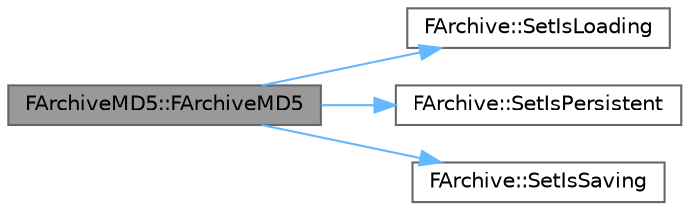 digraph "FArchiveMD5::FArchiveMD5"
{
 // INTERACTIVE_SVG=YES
 // LATEX_PDF_SIZE
  bgcolor="transparent";
  edge [fontname=Helvetica,fontsize=10,labelfontname=Helvetica,labelfontsize=10];
  node [fontname=Helvetica,fontsize=10,shape=box,height=0.2,width=0.4];
  rankdir="LR";
  Node1 [id="Node000001",label="FArchiveMD5::FArchiveMD5",height=0.2,width=0.4,color="gray40", fillcolor="grey60", style="filled", fontcolor="black",tooltip=" "];
  Node1 -> Node2 [id="edge1_Node000001_Node000002",color="steelblue1",style="solid",tooltip=" "];
  Node2 [id="Node000002",label="FArchive::SetIsLoading",height=0.2,width=0.4,color="grey40", fillcolor="white", style="filled",URL="$d0/df8/classFArchive.html#ad445c11b21507aa29b9e284453c84f17",tooltip="Sets whether this archive is for loading data."];
  Node1 -> Node3 [id="edge2_Node000001_Node000003",color="steelblue1",style="solid",tooltip=" "];
  Node3 [id="Node000003",label="FArchive::SetIsPersistent",height=0.2,width=0.4,color="grey40", fillcolor="white", style="filled",URL="$d0/df8/classFArchive.html#a450d4fccd60aaf6987db77a313741bff",tooltip="Sets whether this archive is to persistent storage."];
  Node1 -> Node4 [id="edge3_Node000001_Node000004",color="steelblue1",style="solid",tooltip=" "];
  Node4 [id="Node000004",label="FArchive::SetIsSaving",height=0.2,width=0.4,color="grey40", fillcolor="white", style="filled",URL="$d0/df8/classFArchive.html#ad6a15788d0af94ec9e9acbc701ffae54",tooltip="Sets whether this archive is for saving data."];
}
